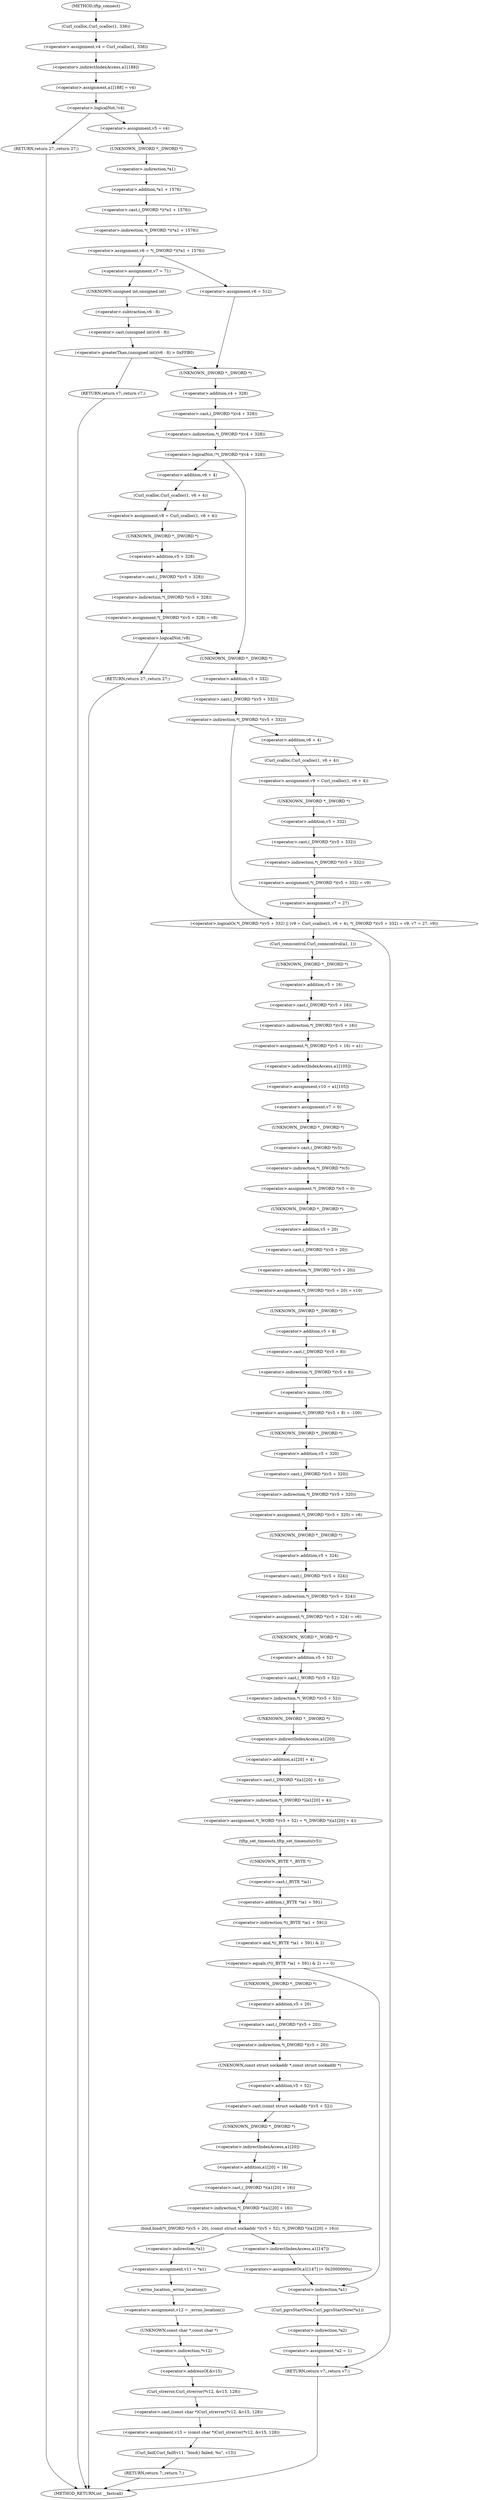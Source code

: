 digraph tftp_connect {  
"1000127" [label = "(<operator>.assignment,v4 = Curl_ccalloc(1, 336))" ]
"1000129" [label = "(Curl_ccalloc,Curl_ccalloc(1, 336))" ]
"1000132" [label = "(<operator>.assignment,a1[188] = v4)" ]
"1000133" [label = "(<operator>.indirectIndexAccess,a1[188])" ]
"1000138" [label = "(<operator>.logicalNot,!v4)" ]
"1000140" [label = "(RETURN,return 27;,return 27;)" ]
"1000142" [label = "(<operator>.assignment,v5 = v4)" ]
"1000145" [label = "(<operator>.assignment,v6 = *(_DWORD *)(*a1 + 1576))" ]
"1000147" [label = "(<operator>.indirection,*(_DWORD *)(*a1 + 1576))" ]
"1000148" [label = "(<operator>.cast,(_DWORD *)(*a1 + 1576))" ]
"1000149" [label = "(UNKNOWN,_DWORD *,_DWORD *)" ]
"1000150" [label = "(<operator>.addition,*a1 + 1576)" ]
"1000151" [label = "(<operator>.indirection,*a1)" ]
"1000157" [label = "(<operator>.assignment,v7 = 71)" ]
"1000161" [label = "(<operator>.greaterThan,(unsigned int)(v6 - 8) > 0xFFB0)" ]
"1000162" [label = "(<operator>.cast,(unsigned int)(v6 - 8))" ]
"1000163" [label = "(UNKNOWN,unsigned int,unsigned int)" ]
"1000164" [label = "(<operator>.subtraction,v6 - 8)" ]
"1000168" [label = "(RETURN,return v7;,return v7;)" ]
"1000172" [label = "(<operator>.assignment,v6 = 512)" ]
"1000176" [label = "(<operator>.logicalNot,!*(_DWORD *)(v4 + 328))" ]
"1000177" [label = "(<operator>.indirection,*(_DWORD *)(v4 + 328))" ]
"1000178" [label = "(<operator>.cast,(_DWORD *)(v4 + 328))" ]
"1000179" [label = "(UNKNOWN,_DWORD *,_DWORD *)" ]
"1000180" [label = "(<operator>.addition,v4 + 328)" ]
"1000184" [label = "(<operator>.assignment,v8 = Curl_ccalloc(1, v6 + 4))" ]
"1000186" [label = "(Curl_ccalloc,Curl_ccalloc(1, v6 + 4))" ]
"1000188" [label = "(<operator>.addition,v6 + 4)" ]
"1000191" [label = "(<operator>.assignment,*(_DWORD *)(v5 + 328) = v8)" ]
"1000192" [label = "(<operator>.indirection,*(_DWORD *)(v5 + 328))" ]
"1000193" [label = "(<operator>.cast,(_DWORD *)(v5 + 328))" ]
"1000194" [label = "(UNKNOWN,_DWORD *,_DWORD *)" ]
"1000195" [label = "(<operator>.addition,v5 + 328)" ]
"1000200" [label = "(<operator>.logicalNot,!v8)" ]
"1000202" [label = "(RETURN,return 27;,return 27;)" ]
"1000205" [label = "(<operator>.logicalOr,*(_DWORD *)(v5 + 332) || (v9 = Curl_ccalloc(1, v6 + 4), *(_DWORD *)(v5 + 332) = v9, v7 = 27, v9))" ]
"1000206" [label = "(<operator>.indirection,*(_DWORD *)(v5 + 332))" ]
"1000207" [label = "(<operator>.cast,(_DWORD *)(v5 + 332))" ]
"1000208" [label = "(UNKNOWN,_DWORD *,_DWORD *)" ]
"1000209" [label = "(<operator>.addition,v5 + 332)" ]
"1000213" [label = "(<operator>.assignment,v9 = Curl_ccalloc(1, v6 + 4))" ]
"1000215" [label = "(Curl_ccalloc,Curl_ccalloc(1, v6 + 4))" ]
"1000217" [label = "(<operator>.addition,v6 + 4)" ]
"1000221" [label = "(<operator>.assignment,*(_DWORD *)(v5 + 332) = v9)" ]
"1000222" [label = "(<operator>.indirection,*(_DWORD *)(v5 + 332))" ]
"1000223" [label = "(<operator>.cast,(_DWORD *)(v5 + 332))" ]
"1000224" [label = "(UNKNOWN,_DWORD *,_DWORD *)" ]
"1000225" [label = "(<operator>.addition,v5 + 332)" ]
"1000230" [label = "(<operator>.assignment,v7 = 27)" ]
"1000235" [label = "(Curl_conncontrol,Curl_conncontrol(a1, 1))" ]
"1000238" [label = "(<operator>.assignment,*(_DWORD *)(v5 + 16) = a1)" ]
"1000239" [label = "(<operator>.indirection,*(_DWORD *)(v5 + 16))" ]
"1000240" [label = "(<operator>.cast,(_DWORD *)(v5 + 16))" ]
"1000241" [label = "(UNKNOWN,_DWORD *,_DWORD *)" ]
"1000242" [label = "(<operator>.addition,v5 + 16)" ]
"1000246" [label = "(<operator>.assignment,v10 = a1[105])" ]
"1000248" [label = "(<operator>.indirectIndexAccess,a1[105])" ]
"1000251" [label = "(<operator>.assignment,v7 = 0)" ]
"1000254" [label = "(<operator>.assignment,*(_DWORD *)v5 = 0)" ]
"1000255" [label = "(<operator>.indirection,*(_DWORD *)v5)" ]
"1000256" [label = "(<operator>.cast,(_DWORD *)v5)" ]
"1000257" [label = "(UNKNOWN,_DWORD *,_DWORD *)" ]
"1000260" [label = "(<operator>.assignment,*(_DWORD *)(v5 + 20) = v10)" ]
"1000261" [label = "(<operator>.indirection,*(_DWORD *)(v5 + 20))" ]
"1000262" [label = "(<operator>.cast,(_DWORD *)(v5 + 20))" ]
"1000263" [label = "(UNKNOWN,_DWORD *,_DWORD *)" ]
"1000264" [label = "(<operator>.addition,v5 + 20)" ]
"1000268" [label = "(<operator>.assignment,*(_DWORD *)(v5 + 8) = -100)" ]
"1000269" [label = "(<operator>.indirection,*(_DWORD *)(v5 + 8))" ]
"1000270" [label = "(<operator>.cast,(_DWORD *)(v5 + 8))" ]
"1000271" [label = "(UNKNOWN,_DWORD *,_DWORD *)" ]
"1000272" [label = "(<operator>.addition,v5 + 8)" ]
"1000275" [label = "(<operator>.minus,-100)" ]
"1000277" [label = "(<operator>.assignment,*(_DWORD *)(v5 + 320) = v6)" ]
"1000278" [label = "(<operator>.indirection,*(_DWORD *)(v5 + 320))" ]
"1000279" [label = "(<operator>.cast,(_DWORD *)(v5 + 320))" ]
"1000280" [label = "(UNKNOWN,_DWORD *,_DWORD *)" ]
"1000281" [label = "(<operator>.addition,v5 + 320)" ]
"1000285" [label = "(<operator>.assignment,*(_DWORD *)(v5 + 324) = v6)" ]
"1000286" [label = "(<operator>.indirection,*(_DWORD *)(v5 + 324))" ]
"1000287" [label = "(<operator>.cast,(_DWORD *)(v5 + 324))" ]
"1000288" [label = "(UNKNOWN,_DWORD *,_DWORD *)" ]
"1000289" [label = "(<operator>.addition,v5 + 324)" ]
"1000293" [label = "(<operator>.assignment,*(_WORD *)(v5 + 52) = *(_DWORD *)(a1[20] + 4))" ]
"1000294" [label = "(<operator>.indirection,*(_WORD *)(v5 + 52))" ]
"1000295" [label = "(<operator>.cast,(_WORD *)(v5 + 52))" ]
"1000296" [label = "(UNKNOWN,_WORD *,_WORD *)" ]
"1000297" [label = "(<operator>.addition,v5 + 52)" ]
"1000300" [label = "(<operator>.indirection,*(_DWORD *)(a1[20] + 4))" ]
"1000301" [label = "(<operator>.cast,(_DWORD *)(a1[20] + 4))" ]
"1000302" [label = "(UNKNOWN,_DWORD *,_DWORD *)" ]
"1000303" [label = "(<operator>.addition,a1[20] + 4)" ]
"1000304" [label = "(<operator>.indirectIndexAccess,a1[20])" ]
"1000308" [label = "(tftp_set_timeouts,tftp_set_timeouts(v5))" ]
"1000311" [label = "(<operator>.equals,(*((_BYTE *)a1 + 591) & 2) == 0)" ]
"1000312" [label = "(<operator>.and,*((_BYTE *)a1 + 591) & 2)" ]
"1000313" [label = "(<operator>.indirection,*((_BYTE *)a1 + 591))" ]
"1000314" [label = "(<operator>.addition,(_BYTE *)a1 + 591)" ]
"1000315" [label = "(<operator>.cast,(_BYTE *)a1)" ]
"1000316" [label = "(UNKNOWN,_BYTE *,_BYTE *)" ]
"1000323" [label = "(bind,bind(*(_DWORD *)(v5 + 20), (const struct sockaddr *)(v5 + 52), *(_DWORD *)(a1[20] + 16)))" ]
"1000324" [label = "(<operator>.indirection,*(_DWORD *)(v5 + 20))" ]
"1000325" [label = "(<operator>.cast,(_DWORD *)(v5 + 20))" ]
"1000326" [label = "(UNKNOWN,_DWORD *,_DWORD *)" ]
"1000327" [label = "(<operator>.addition,v5 + 20)" ]
"1000330" [label = "(<operator>.cast,(const struct sockaddr *)(v5 + 52))" ]
"1000331" [label = "(UNKNOWN,const struct sockaddr *,const struct sockaddr *)" ]
"1000332" [label = "(<operator>.addition,v5 + 52)" ]
"1000335" [label = "(<operator>.indirection,*(_DWORD *)(a1[20] + 16))" ]
"1000336" [label = "(<operator>.cast,(_DWORD *)(a1[20] + 16))" ]
"1000337" [label = "(UNKNOWN,_DWORD *,_DWORD *)" ]
"1000338" [label = "(<operator>.addition,a1[20] + 16)" ]
"1000339" [label = "(<operator>.indirectIndexAccess,a1[20])" ]
"1000344" [label = "(<operator>.assignment,v11 = *a1)" ]
"1000346" [label = "(<operator>.indirection,*a1)" ]
"1000348" [label = "(<operator>.assignment,v12 = _errno_location())" ]
"1000350" [label = "(_errno_location,_errno_location())" ]
"1000351" [label = "(<operator>.assignment,v13 = (const char *)Curl_strerror(*v12, &v15, 128))" ]
"1000353" [label = "(<operator>.cast,(const char *)Curl_strerror(*v12, &v15, 128))" ]
"1000354" [label = "(UNKNOWN,const char *,const char *)" ]
"1000355" [label = "(Curl_strerror,Curl_strerror(*v12, &v15, 128))" ]
"1000356" [label = "(<operator>.indirection,*v12)" ]
"1000358" [label = "(<operator>.addressOf,&v15)" ]
"1000361" [label = "(Curl_failf,Curl_failf(v11, \"bind() failed; %s\", v13))" ]
"1000365" [label = "(RETURN,return 7;,return 7;)" ]
"1000367" [label = "(<operators>.assignmentOr,a1[147] |= 0x2000000u)" ]
"1000368" [label = "(<operator>.indirectIndexAccess,a1[147])" ]
"1000372" [label = "(Curl_pgrsStartNow,Curl_pgrsStartNow(*a1))" ]
"1000373" [label = "(<operator>.indirection,*a1)" ]
"1000375" [label = "(<operator>.assignment,*a2 = 1)" ]
"1000376" [label = "(<operator>.indirection,*a2)" ]
"1000379" [label = "(RETURN,return v7;,return v7;)" ]
"1000112" [label = "(METHOD,tftp_connect)" ]
"1000381" [label = "(METHOD_RETURN,int __fastcall)" ]
  "1000127" -> "1000133" 
  "1000129" -> "1000127" 
  "1000132" -> "1000138" 
  "1000133" -> "1000132" 
  "1000138" -> "1000140" 
  "1000138" -> "1000142" 
  "1000140" -> "1000381" 
  "1000142" -> "1000149" 
  "1000145" -> "1000157" 
  "1000145" -> "1000172" 
  "1000147" -> "1000145" 
  "1000148" -> "1000147" 
  "1000149" -> "1000151" 
  "1000150" -> "1000148" 
  "1000151" -> "1000150" 
  "1000157" -> "1000163" 
  "1000161" -> "1000179" 
  "1000161" -> "1000168" 
  "1000162" -> "1000161" 
  "1000163" -> "1000164" 
  "1000164" -> "1000162" 
  "1000168" -> "1000381" 
  "1000172" -> "1000179" 
  "1000176" -> "1000208" 
  "1000176" -> "1000188" 
  "1000177" -> "1000176" 
  "1000178" -> "1000177" 
  "1000179" -> "1000180" 
  "1000180" -> "1000178" 
  "1000184" -> "1000194" 
  "1000186" -> "1000184" 
  "1000188" -> "1000186" 
  "1000191" -> "1000200" 
  "1000192" -> "1000191" 
  "1000193" -> "1000192" 
  "1000194" -> "1000195" 
  "1000195" -> "1000193" 
  "1000200" -> "1000208" 
  "1000200" -> "1000202" 
  "1000202" -> "1000381" 
  "1000205" -> "1000235" 
  "1000205" -> "1000379" 
  "1000206" -> "1000205" 
  "1000206" -> "1000217" 
  "1000207" -> "1000206" 
  "1000208" -> "1000209" 
  "1000209" -> "1000207" 
  "1000213" -> "1000224" 
  "1000215" -> "1000213" 
  "1000217" -> "1000215" 
  "1000221" -> "1000230" 
  "1000222" -> "1000221" 
  "1000223" -> "1000222" 
  "1000224" -> "1000225" 
  "1000225" -> "1000223" 
  "1000230" -> "1000205" 
  "1000235" -> "1000241" 
  "1000238" -> "1000248" 
  "1000239" -> "1000238" 
  "1000240" -> "1000239" 
  "1000241" -> "1000242" 
  "1000242" -> "1000240" 
  "1000246" -> "1000251" 
  "1000248" -> "1000246" 
  "1000251" -> "1000257" 
  "1000254" -> "1000263" 
  "1000255" -> "1000254" 
  "1000256" -> "1000255" 
  "1000257" -> "1000256" 
  "1000260" -> "1000271" 
  "1000261" -> "1000260" 
  "1000262" -> "1000261" 
  "1000263" -> "1000264" 
  "1000264" -> "1000262" 
  "1000268" -> "1000280" 
  "1000269" -> "1000275" 
  "1000270" -> "1000269" 
  "1000271" -> "1000272" 
  "1000272" -> "1000270" 
  "1000275" -> "1000268" 
  "1000277" -> "1000288" 
  "1000278" -> "1000277" 
  "1000279" -> "1000278" 
  "1000280" -> "1000281" 
  "1000281" -> "1000279" 
  "1000285" -> "1000296" 
  "1000286" -> "1000285" 
  "1000287" -> "1000286" 
  "1000288" -> "1000289" 
  "1000289" -> "1000287" 
  "1000293" -> "1000308" 
  "1000294" -> "1000302" 
  "1000295" -> "1000294" 
  "1000296" -> "1000297" 
  "1000297" -> "1000295" 
  "1000300" -> "1000293" 
  "1000301" -> "1000300" 
  "1000302" -> "1000304" 
  "1000303" -> "1000301" 
  "1000304" -> "1000303" 
  "1000308" -> "1000316" 
  "1000311" -> "1000326" 
  "1000311" -> "1000373" 
  "1000312" -> "1000311" 
  "1000313" -> "1000312" 
  "1000314" -> "1000313" 
  "1000315" -> "1000314" 
  "1000316" -> "1000315" 
  "1000323" -> "1000346" 
  "1000323" -> "1000368" 
  "1000324" -> "1000331" 
  "1000325" -> "1000324" 
  "1000326" -> "1000327" 
  "1000327" -> "1000325" 
  "1000330" -> "1000337" 
  "1000331" -> "1000332" 
  "1000332" -> "1000330" 
  "1000335" -> "1000323" 
  "1000336" -> "1000335" 
  "1000337" -> "1000339" 
  "1000338" -> "1000336" 
  "1000339" -> "1000338" 
  "1000344" -> "1000350" 
  "1000346" -> "1000344" 
  "1000348" -> "1000354" 
  "1000350" -> "1000348" 
  "1000351" -> "1000361" 
  "1000353" -> "1000351" 
  "1000354" -> "1000356" 
  "1000355" -> "1000353" 
  "1000356" -> "1000358" 
  "1000358" -> "1000355" 
  "1000361" -> "1000365" 
  "1000365" -> "1000381" 
  "1000367" -> "1000373" 
  "1000368" -> "1000367" 
  "1000372" -> "1000376" 
  "1000373" -> "1000372" 
  "1000375" -> "1000379" 
  "1000376" -> "1000375" 
  "1000379" -> "1000381" 
  "1000112" -> "1000129" 
}
